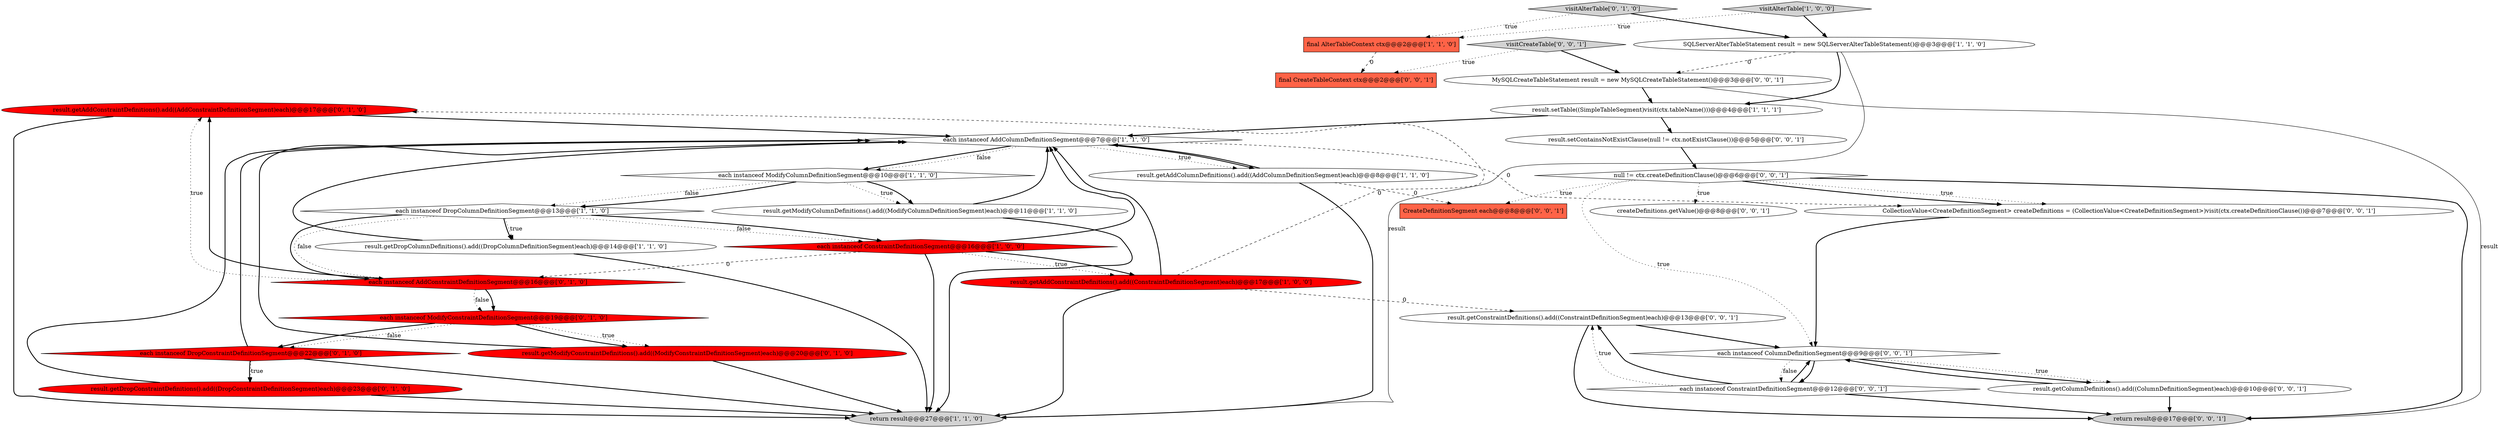 digraph {
19 [style = filled, label = "result.getAddConstraintDefinitions().add((AddConstraintDefinitionSegment)each)@@@17@@@['0', '1', '0']", fillcolor = red, shape = ellipse image = "AAA1AAABBB2BBB"];
12 [style = filled, label = "result.getModifyColumnDefinitions().add((ModifyColumnDefinitionSegment)each)@@@11@@@['1', '1', '0']", fillcolor = white, shape = ellipse image = "AAA0AAABBB1BBB"];
13 [style = filled, label = "result.getModifyConstraintDefinitions().add((ModifyConstraintDefinitionSegment)each)@@@20@@@['0', '1', '0']", fillcolor = red, shape = ellipse image = "AAA1AAABBB2BBB"];
23 [style = filled, label = "each instanceof ColumnDefinitionSegment@@@9@@@['0', '0', '1']", fillcolor = white, shape = diamond image = "AAA0AAABBB3BBB"];
25 [style = filled, label = "result.getConstraintDefinitions().add((ConstraintDefinitionSegment)each)@@@13@@@['0', '0', '1']", fillcolor = white, shape = ellipse image = "AAA0AAABBB3BBB"];
5 [style = filled, label = "each instanceof AddColumnDefinitionSegment@@@7@@@['1', '1', '0']", fillcolor = white, shape = diamond image = "AAA0AAABBB1BBB"];
24 [style = filled, label = "null != ctx.createDefinitionClause()@@@6@@@['0', '0', '1']", fillcolor = white, shape = diamond image = "AAA0AAABBB3BBB"];
3 [style = filled, label = "return result@@@27@@@['1', '1', '0']", fillcolor = lightgray, shape = ellipse image = "AAA0AAABBB1BBB"];
16 [style = filled, label = "each instanceof AddConstraintDefinitionSegment@@@16@@@['0', '1', '0']", fillcolor = red, shape = diamond image = "AAA1AAABBB2BBB"];
29 [style = filled, label = "visitCreateTable['0', '0', '1']", fillcolor = lightgray, shape = diamond image = "AAA0AAABBB3BBB"];
17 [style = filled, label = "each instanceof DropConstraintDefinitionSegment@@@22@@@['0', '1', '0']", fillcolor = red, shape = diamond image = "AAA1AAABBB2BBB"];
15 [style = filled, label = "visitAlterTable['0', '1', '0']", fillcolor = lightgray, shape = diamond image = "AAA0AAABBB2BBB"];
26 [style = filled, label = "result.getColumnDefinitions().add((ColumnDefinitionSegment)each)@@@10@@@['0', '0', '1']", fillcolor = white, shape = ellipse image = "AAA0AAABBB3BBB"];
32 [style = filled, label = "CreateDefinitionSegment each@@@8@@@['0', '0', '1']", fillcolor = tomato, shape = box image = "AAA0AAABBB3BBB"];
7 [style = filled, label = "final AlterTableContext ctx@@@2@@@['1', '1', '0']", fillcolor = tomato, shape = box image = "AAA0AAABBB1BBB"];
4 [style = filled, label = "result.getAddColumnDefinitions().add((AddColumnDefinitionSegment)each)@@@8@@@['1', '1', '0']", fillcolor = white, shape = ellipse image = "AAA0AAABBB1BBB"];
1 [style = filled, label = "result.setTable((SimpleTableSegment)visit(ctx.tableName()))@@@4@@@['1', '1', '1']", fillcolor = white, shape = ellipse image = "AAA0AAABBB1BBB"];
28 [style = filled, label = "createDefinitions.getValue()@@@8@@@['0', '0', '1']", fillcolor = white, shape = ellipse image = "AAA0AAABBB3BBB"];
6 [style = filled, label = "each instanceof ModifyColumnDefinitionSegment@@@10@@@['1', '1', '0']", fillcolor = white, shape = diamond image = "AAA0AAABBB1BBB"];
10 [style = filled, label = "each instanceof ConstraintDefinitionSegment@@@16@@@['1', '0', '0']", fillcolor = red, shape = diamond image = "AAA1AAABBB1BBB"];
8 [style = filled, label = "SQLServerAlterTableStatement result = new SQLServerAlterTableStatement()@@@3@@@['1', '1', '0']", fillcolor = white, shape = ellipse image = "AAA0AAABBB1BBB"];
27 [style = filled, label = "CollectionValue<CreateDefinitionSegment> createDefinitions = (CollectionValue<CreateDefinitionSegment>)visit(ctx.createDefinitionClause())@@@7@@@['0', '0', '1']", fillcolor = white, shape = ellipse image = "AAA0AAABBB3BBB"];
18 [style = filled, label = "result.getDropConstraintDefinitions().add((DropConstraintDefinitionSegment)each)@@@23@@@['0', '1', '0']", fillcolor = red, shape = ellipse image = "AAA1AAABBB2BBB"];
31 [style = filled, label = "final CreateTableContext ctx@@@2@@@['0', '0', '1']", fillcolor = tomato, shape = box image = "AAA0AAABBB3BBB"];
0 [style = filled, label = "visitAlterTable['1', '0', '0']", fillcolor = lightgray, shape = diamond image = "AAA0AAABBB1BBB"];
11 [style = filled, label = "result.getAddConstraintDefinitions().add((ConstraintDefinitionSegment)each)@@@17@@@['1', '0', '0']", fillcolor = red, shape = ellipse image = "AAA1AAABBB1BBB"];
22 [style = filled, label = "MySQLCreateTableStatement result = new MySQLCreateTableStatement()@@@3@@@['0', '0', '1']", fillcolor = white, shape = ellipse image = "AAA0AAABBB3BBB"];
30 [style = filled, label = "result.setContainsNotExistClause(null != ctx.notExistClause())@@@5@@@['0', '0', '1']", fillcolor = white, shape = ellipse image = "AAA0AAABBB3BBB"];
14 [style = filled, label = "each instanceof ModifyConstraintDefinitionSegment@@@19@@@['0', '1', '0']", fillcolor = red, shape = diamond image = "AAA1AAABBB2BBB"];
9 [style = filled, label = "result.getDropColumnDefinitions().add((DropColumnDefinitionSegment)each)@@@14@@@['1', '1', '0']", fillcolor = white, shape = ellipse image = "AAA0AAABBB1BBB"];
21 [style = filled, label = "return result@@@17@@@['0', '0', '1']", fillcolor = lightgray, shape = ellipse image = "AAA0AAABBB3BBB"];
2 [style = filled, label = "each instanceof DropColumnDefinitionSegment@@@13@@@['1', '1', '0']", fillcolor = white, shape = diamond image = "AAA0AAABBB1BBB"];
20 [style = filled, label = "each instanceof ConstraintDefinitionSegment@@@12@@@['0', '0', '1']", fillcolor = white, shape = diamond image = "AAA0AAABBB3BBB"];
1->5 [style = bold, label=""];
16->19 [style = dotted, label="true"];
4->3 [style = bold, label=""];
18->3 [style = bold, label=""];
17->5 [style = bold, label=""];
30->24 [style = bold, label=""];
23->20 [style = bold, label=""];
14->17 [style = dotted, label="false"];
24->32 [style = dotted, label="true"];
20->25 [style = dotted, label="true"];
7->31 [style = dashed, label="0"];
12->5 [style = bold, label=""];
17->18 [style = dotted, label="true"];
25->23 [style = bold, label=""];
6->2 [style = dotted, label="false"];
23->26 [style = bold, label=""];
10->3 [style = bold, label=""];
14->17 [style = bold, label=""];
2->9 [style = bold, label=""];
2->10 [style = dotted, label="false"];
24->27 [style = dotted, label="true"];
16->19 [style = bold, label=""];
2->10 [style = bold, label=""];
1->30 [style = bold, label=""];
20->25 [style = bold, label=""];
15->7 [style = dotted, label="true"];
24->28 [style = dotted, label="true"];
14->13 [style = dotted, label="true"];
5->4 [style = dotted, label="true"];
2->16 [style = dotted, label="false"];
26->21 [style = bold, label=""];
6->2 [style = bold, label=""];
20->21 [style = bold, label=""];
4->32 [style = dashed, label="0"];
8->1 [style = bold, label=""];
19->5 [style = bold, label=""];
8->22 [style = dashed, label="0"];
11->5 [style = bold, label=""];
5->27 [style = dashed, label="0"];
23->26 [style = dotted, label="true"];
10->5 [style = bold, label=""];
5->6 [style = bold, label=""];
13->3 [style = bold, label=""];
20->23 [style = bold, label=""];
24->21 [style = bold, label=""];
11->3 [style = bold, label=""];
5->6 [style = dotted, label="false"];
2->9 [style = dotted, label="true"];
10->11 [style = dotted, label="true"];
24->23 [style = dotted, label="true"];
18->5 [style = bold, label=""];
11->19 [style = dashed, label="0"];
26->23 [style = bold, label=""];
5->4 [style = bold, label=""];
0->8 [style = bold, label=""];
11->25 [style = dashed, label="0"];
13->5 [style = bold, label=""];
9->5 [style = bold, label=""];
17->3 [style = bold, label=""];
9->3 [style = bold, label=""];
16->14 [style = bold, label=""];
22->21 [style = solid, label="result"];
16->14 [style = dotted, label="false"];
27->23 [style = bold, label=""];
23->20 [style = dotted, label="false"];
12->3 [style = bold, label=""];
6->12 [style = dotted, label="true"];
22->1 [style = bold, label=""];
14->13 [style = bold, label=""];
29->22 [style = bold, label=""];
8->3 [style = solid, label="result"];
29->31 [style = dotted, label="true"];
10->16 [style = dashed, label="0"];
4->5 [style = bold, label=""];
19->3 [style = bold, label=""];
15->8 [style = bold, label=""];
6->12 [style = bold, label=""];
17->18 [style = bold, label=""];
24->27 [style = bold, label=""];
25->21 [style = bold, label=""];
0->7 [style = dotted, label="true"];
10->11 [style = bold, label=""];
2->16 [style = bold, label=""];
}
